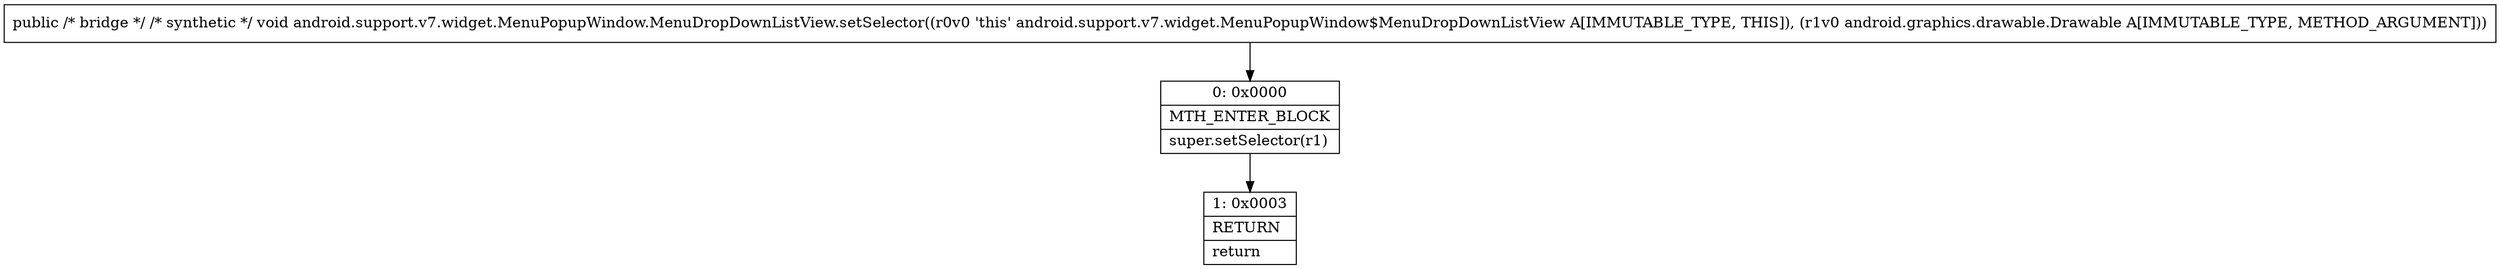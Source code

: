 digraph "CFG forandroid.support.v7.widget.MenuPopupWindow.MenuDropDownListView.setSelector(Landroid\/graphics\/drawable\/Drawable;)V" {
Node_0 [shape=record,label="{0\:\ 0x0000|MTH_ENTER_BLOCK\l|super.setSelector(r1)\l}"];
Node_1 [shape=record,label="{1\:\ 0x0003|RETURN\l|return\l}"];
MethodNode[shape=record,label="{public \/* bridge *\/ \/* synthetic *\/ void android.support.v7.widget.MenuPopupWindow.MenuDropDownListView.setSelector((r0v0 'this' android.support.v7.widget.MenuPopupWindow$MenuDropDownListView A[IMMUTABLE_TYPE, THIS]), (r1v0 android.graphics.drawable.Drawable A[IMMUTABLE_TYPE, METHOD_ARGUMENT])) }"];
MethodNode -> Node_0;
Node_0 -> Node_1;
}


